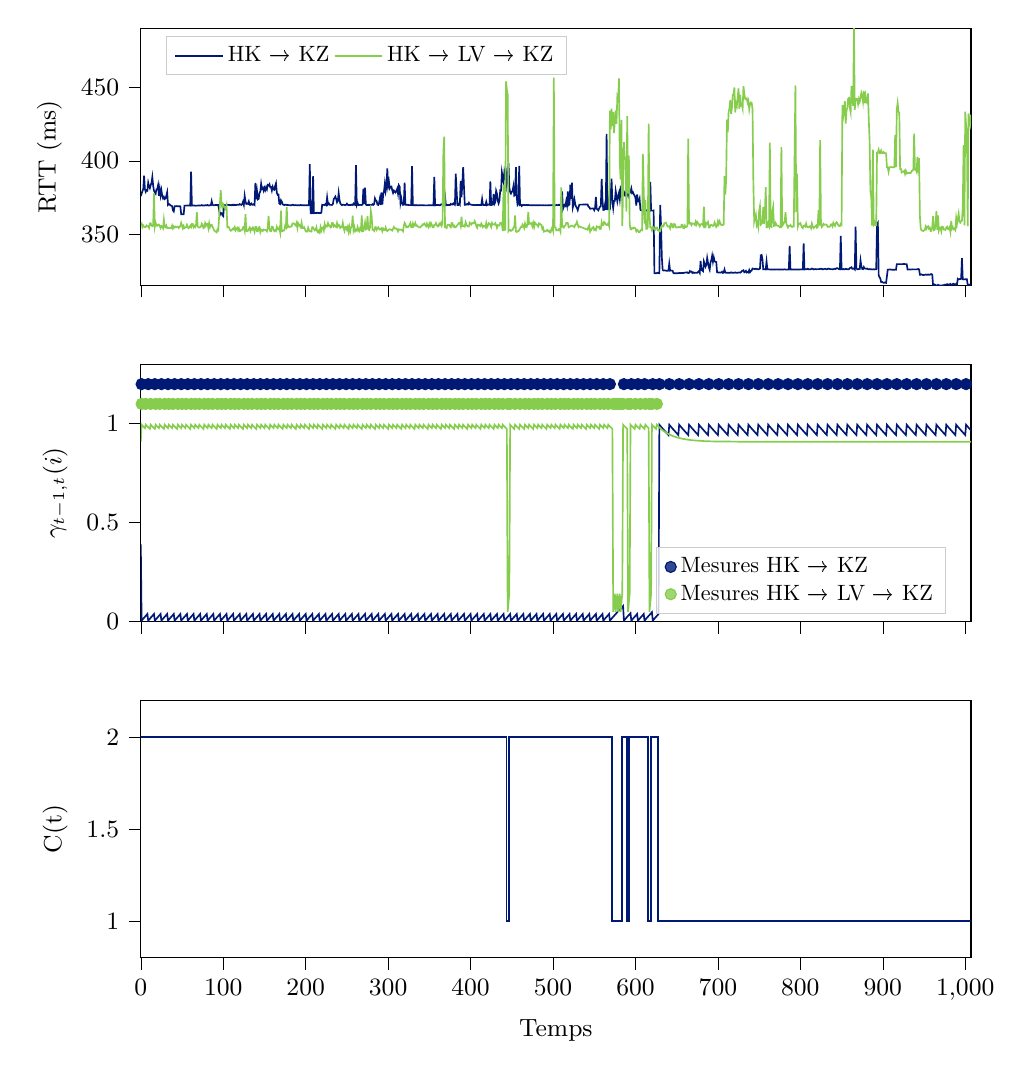 % This file was created by tikzplotlib v0.9.1.
\begin{tikzpicture}

\definecolor{color0}{rgb}{0,0.098,0.459}
\definecolor{color1}{rgb}{0.525,0.8,0.302}

\begin{groupplot}[group style={group size=1 by 3}]
\nextgroupplot[
height=0.4\linewidth,
label style={font=\small},
legend cell align={left},
legend columns=2,
legend style={fill opacity=0.8, draw opacity=1, text opacity=1, at={(0.03,0.97)}, anchor=north west, draw=white!80!black},
legend style={nodes={scale=0.8}},
scaled x ticks=manual:{}{\pgfmathparse{#1}},
tick align=outside,
tick label style={font=\small},
tick pos=left,
width=\linewidth,
x grid style={white!69.02!black},
xmin=0, xmax=1007,
xtick style={color=black},
xticklabels={},
y grid style={white!69.02!black},
ylabel={RTT (ms)},
ymin=315.063, ymax=490.463,
ytick style={color=black}
]
\addplot [semithick, color0]
table {%
0 376.056
1 377.742
2 379.502
3 380.759
4 390.018
5 380.886
6 378.94
7 380.07
8 379.734
9 385.193
10 382.718
11 381.465
12 383.541
13 385.043
14 389.059
15 383.188
16 379.701
17 378.575
18 377.713
19 380.665
20 380.891
21 383.47
22 376.277
23 380.909
24 376.514
25 380.017
26 376.315
27 374.556
28 375.508
29 374.04
30 374.519
31 376.351
32 378.704
33 370.093
34 370.732
35 370.343
36 369.722
37 369.553
38 369.146
39 366.334
40 365.59
41 369.119
42 369.166
43 369.257
44 369.121
46 369.094
47 369.184
48 369.071
49 363.723
50 363.706
51 363.756
52 363.713
53 369.57
54 369.538
55 369.601
56 369.577
57 369.66
59 369.664
60 369.556
61 392.741
62 369.55
63 369.55
64 369.676
67 369.516
70 369.637
72 369.634
73 369.681
74 369.928
75 369.595
76 369.693
77 369.629
78 369.815
79 369.802
80 369.697
81 369.98
82 369.69
83 369.677
84 369.882
85 369.836
86 372.649
87 370.076
88 369.88
89 369.826
91 370.066
92 369.933
93 370.077
94 369.983
nan nan
96 363.288
97 364.588
98 364.419
99 363.063
100 362.441
101 369.978
102 369.768
103 369.862
104 370.117
105 370.077
106 370.077
107 369.962
108 369.969
109 369.932
110 369.844
111 370.173
112 369.863
113 370.217
114 369.888
117 370.115
118 370.128
119 370.067
120 370.586
122 370.06
123 370.665
124 372.174
125 370.088
126 376.215
127 372.381
128 370.676
129 370.964
130 370.741
131 372.391
132 370.167
133 370.063
134 371.006
135 370.304
136 370.082
137 370.562
138 370.092
139 385.066
140 373.94
141 379.157
142 373.815
143 374.193
144 378.241
145 379.35
146 384.45
147 381.055
148 381.669
149 379.672
150 381.689
151 380.147
152 382.143
153 380.719
154 383.669
155 383.379
156 384.199
157 382.105
158 382.174
159 379.814
160 382.349
161 380.632
162 380.35
163 383.06
164 384.807
165 378.324
166 376.897
167 377.067
168 371.0
169 370.592
170 373.221
171 372.315
172 370.413
173 370.293
174 369.916
175 370.182
176 370.209
177 369.975
178 370.024
179 369.927
181 369.878
182 369.789
183 369.812
184 370.187
186 369.84
187 369.861
188 369.939
189 369.825
193 369.873
194 370.0
195 369.801
197 369.842
198 369.749
199 369.81
200 369.751
201 369.772
202 369.906
203 369.737
204 369.932
205 397.751
206 364.476
207 364.406
208 364.424
209 389.682
210 364.417
211 364.467
212 364.599
213 364.422
214 364.756
215 364.565
216 364.502
217 364.476
219 364.667
220 370.098
221 370.03
222 370.115
223 369.877
224 370.603
225 369.98
226 375.107
227 370.431
228 371.163
229 370.17
230 370.063
232 370.037
233 370.654
234 373.947
235 374.786
236 375.743
237 374.052
238 371.795
239 372.879
240 378.187
241 373.433
242 371.107
243 370.291
244 369.883
245 370.21
247 370.033
248 369.979
249 370.072
250 370.906
251 370.104
252 369.912
253 370.002
254 369.918
255 370.022
256 370.26
257 369.989
258 370.913
259 370.15
260 370.048
261 397.119
262 369.973
263 371.342
264 369.963
265 369.993
266 370.098
267 370.006
268 370.05
269 370.271
270 381.15
271 370.659
272 381.791
273 370.298
274 369.918
275 369.969
276 370.117
277 369.906
278 370.123
279 370.055
280 370.085
281 370.483
282 370.03
283 370.584
284 374.495
285 373.11
286 372.793
287 370.285
288 370.042
289 371.372
290 374.349
291 369.985
292 378.59
293 370.33
294 376.905
295 379.332
296 384.49
297 379.335
298 382.318
299 394.941
300 383.041
301 385.881
302 381.399
303 382.343
304 382.541
305 380.051
306 378.209
307 379.828
308 379.211
309 378.526
310 379.633
311 381.063
312 377.647
313 383.423
314 382.447
315 371.471
316 374.402
317 371.008
318 370.09
319 370.398
320 385.237
321 370.191
322 370.189
323 370.001
324 370.196
325 369.901
327 369.876
328 369.934
329 396.475
330 369.892
331 369.83
332 369.928
333 369.725
334 369.95
335 369.821
336 369.729
337 369.795
339 369.784
340 369.894
345 369.742
347 369.765
348 369.732
349 369.85
350 369.887
351 369.751
352 369.789
353 369.864
354 369.755
355 369.803
356 389.172
357 369.73
358 369.853
359 370.064
360 369.94
361 370.045
362 369.857
363 369.76
364 370.439
365 370.437
366 370.157
367 374.494
368 374.596
369 376.284
370 369.846
371 369.823
372 370.077
373 370.001
374 370.047
375 369.928
376 370.746
377 370.362
378 370.357
379 371.124
380 370.415
381 370.051
382 391.318
383 380.402
384 369.921
385 369.902
386 370.82
387 370.148
388 386.451
389 375.265
390 384.144
391 395.839
392 382.333
393 370.095
394 370.154
395 370.271
396 370.755
397 370.345
398 371.502
399 370.555
400 370.249
401 370.2
403 369.987
404 370.079
405 369.897
406 369.936
407 370.087
408 369.928
409 369.992
410 369.947
411 369.979
412 369.936
413 369.966
414 374.03
415 370.122
416 369.969
417 370.087
418 369.938
419 372.178
420 369.905
421 370.233
423 370.187
424 386.06
425 369.995
426 370.073
427 370.533
428 377.442
429 370.873
430 372.016
431 379.648
432 377.753
433 372.83
434 371.037
435 372.923
436 380.016
437 379.87
438 392.143
439 388.685
440 385.696
441 392.513
442 389.478
443 391.877
444 383.948
445 388.008
446 398.605
447 381.893
448 378.709
449 377.756
450 378.97
451 379.806
452 382.846
453 376.378
454 376.875
455 395.801
456 375.341
457 370.021
458 370.791
459 396.64
460 369.956
461 370.194
462 369.308
463 369.938
464 369.893
465 370.046
466 369.912
467 369.931
468 370.062
469 369.852
470 369.991
471 369.882
474 369.806
476 369.826
477 369.78
478 369.912
479 369.784
481 369.856
482 369.844
483 369.739
484 369.913
485 369.889
486 369.753
487 369.748
488 369.905
489 369.761
490 369.751
491 369.819
492 369.74
493 369.728
494 369.866
496 369.775
497 369.776
499 369.963
500 369.799
501 369.817
502 369.79
503 369.806
504 369.945
505 369.956
506 369.842
507 370.108
508 369.967
509 369.888
510 373.052
511 379.231
512 367.204
513 368.666
514 369.975
515 369.41
516 372.616
517 369.883
518 379.177
519 369.941
520 370.415
521 383.88
522 374.254
523 385.192
524 368.249
525 370.5
526 373.737
527 370.374
528 368.764
529 367.955
530 366.451
531 368.527
532 370.229
nan nan
542 370.348
543 368.773
544 368.576
545 367.428
nan nan
549 367.671
550 366.457
551 368.005
552 375.53
553 367.384
554 366.935
555 366.367
556 367.72
557 368.796
558 369.209
559 387.823
560 373.083
561 366.632
562 366.687
563 370.164
564 366.659
565 418.532
566 366.481
567 372.384
568 367.313
569 367.08
570 376.492
571 387.955
572 372.14
573 367.836
574 372.728
575 372.785
576 379.642
578 372.486
579 376.023
580 378.289
581 374.046
582 381.121
583 379.639
584 380.473
585 380.109
586 379.119
587 376.448
588 376.347
589 380.242
590 378.317
591 376.476
592 379.366
593 379.677
594 378.921
595 381.266
596 378.082
597 378.648
598 377.218
599 376.468
600 374.841
601 369.547
602 377.21
603 372.565
604 372.284
605 374.25
606 366.658
607 366.283
608 366.408
609 366.193
610 366.96
611 366.545
612 366.592
613 366.284
614 366.202
615 366.667
616 366.325
617 366.101
618 385.698
619 366.161
620 366.127
621 366.131
622 366.289
623 323.542
624 323.424
625 323.474
626 323.599
627 323.835
628 323.543
629 323.462
630 370.021
631 356.306
632 334.091
633 325.736
634 325.297
635 325.467
636 325.372
637 325.239
638 325.165
639 325.182
640 325.241
641 330.005
642 325.196
643 325.339
644 325.266
645 325.245
646 323.672
647 323.472
nan nan
649 323.437
650 323.483
651 323.454
652 323.505
653 323.695
654 323.538
655 323.645
658 323.676
659 323.77
nan nan
661 323.999
662 323.882
663 324.06
664 323.583
665 323.758
666 324.95
667 324.53
668 324.681
669 323.697
670 324.109
671 323.647
672 323.847
673 323.891
675 323.768
nan nan
677 324.89
678 323.711
679 331.841
680 325.79
nan nan
682 324.891
683 331.518
nan nan
685 327.899
686 329.094
687 333.918
688 330.651
689 327.551
690 325.858
691 330.773
692 332.434
693 335.36
694 331.304
695 334.282
696 331.64
697 331.251
698 331.132
699 324.124
700 323.951
701 323.938
702 324.005
703 323.885
704 323.997
705 324.55
706 323.696
707 323.939
708 326.001
709 323.883
711 323.836
712 323.782
713 323.836
714 323.691
715 323.819
716 324.084
717 323.858
718 323.791
719 323.796
720 323.846
721 324.055
722 323.765
723 323.749
726 324.031
727 323.889
728 324.211
729 324.967
731 325.495
732 324.092
733 324.435
734 325.082
735 323.981
736 324.313
737 323.982
738 325.701
739 324.244
740 325.089
741 325.373
742 326.715
743 326.569
nan nan
745 326.275
746 326.573
748 326.257
749 326.155
750 326.293
751 326.699
752 335.717
753 335.99
754 333.046
755 326.162
756 326.207
757 326.101
758 326.08
759 331.532
760 326.151
761 326.211
762 326.057
763 326.132
764 326.021
765 325.982
766 326.064
767 326.042
768 325.956
771 326.13
772 326.005
774 325.998
778 325.983
780 326.094
781 326.145
782 325.988
783 325.946
785 326.005
786 326.016
787 342.04
788 326.094
789 325.97
790 326.002
792 325.983
nan nan
794 326.036
795 325.994
796 326.073
797 326.065
nan nan
799 326.01
801 326.156
802 326.062
803 326.151
804 343.829
805 326.07
806 326.12
807 326.262
808 326.253
809 326.571
810 326.206
811 326.114
812 326.179
813 326.297
814 326.689
815 326.503
816 326.078
818 326.344
819 326.206
820 326.226
821 326.308
823 326.27
824 326.576
825 326.357
826 326.567
827 326.202
828 326.156
829 326.412
830 326.499
831 326.309
832 326.202
833 326.399
834 326.657
835 326.521
836 326.264
837 326.32
838 326.302
839 326.184
840 326.212
841 326.395
842 326.531
843 326.378
844 326.95
845 326.933
846 326.65
847 326.249
848 326.118
849 349.018
850 326.256
851 326.209
852 326.351
853 326.11
854 326.278
855 326.399
856 326.346
857 326.114
nan nan
859 326.279
860 327.022
861 327.188
862 327.546
863 326.468
864 326.558
865 326.724
866 326.118
867 355.228
868 326.882
869 326.171
870 326.192
871 326.46
872 326.412
873 332.21
874 328.104
875 326.412
876 326.29
877 327.709
878 326.738
nan nan
880 326.49
881 326.708
882 326.291
883 326.117
884 326.311
885 326.198
886 326.18
887 326.052
889 326.257
890 326.05
892 326.223
893 356.865
894 357.84
895 322.138
896 320.785
897 319.885
898 317.542
899 317.624
900 317.24
901 316.956
902 317.174
903 316.948
904 316.897
906 325.903
907 325.942
909 326.076
910 325.924
911 325.913
912 325.856
913 325.904
914 325.835
915 325.956
916 325.883
917 329.697
919 329.679
920 329.707
922 329.698
924 329.697
925 329.782
926 329.785
927 329.682
928 329.711
929 329.689
930 326.075
931 326.073
932 326.119
933 326.036
934 326.056
935 326.128
936 326.153
937 326.087
941 326.107
943 326.348
944 326.117
945 322.482
946 322.508
947 322.706
948 322.362
949 322.311
951 322.35
952 322.645
953 322.464
954 322.386
955 322.638
956 322.395
957 322.424
958 322.847
959 322.915
960 322.46
961 315.267
962 315.303
963 315.837
964 315.357
965 315.174
966 315.071
967 315.622
968 315.231
970 315.083
971 315.063
nan nan
973 315.312
974 315.387
975 315.69
976 315.608
977 315.751
978 316.074
979 315.779
980 315.827
981 315.626
982 316.192
983 315.587
984 315.667
985 316.27
986 316.313
nan nan
988 315.647
989 316.207
990 315.742
991 319.696
992 319.3
993 319.512
994 319.509
995 319.779
996 333.686
997 319.333
998 319.267
1000 319.374
1001 319.363
1002 319.436
1003 315.538
1004 315.669
1005 315.565
1006 315.819
1007 315.639
};
\addlegendentry{HK → KZ}
\addplot [semithick, color1]
table {%
0 356.759
1 357.431
2 354.952
3 356.055
4 355.191
5 354.866
6 354.968
7 356.003
8 355.534
9 355.609
10 354.392
11 357.509
12 357.574
13 356.052
14 355.57
15 355.892
16 377.881
17 355.135
18 357.836
19 355.916
20 355.792
21 356.619
22 356.681
23 355.594
24 354.338
25 355.749
26 355.387
27 354.201
28 359.929
29 355.079
30 354.821
31 355.977
32 354.354
34 354.307
35 354.15
36 354.298
37 354.302
38 355.95
39 354.065
40 355.406
41 354.662
42 355.195
43 354.778
44 354.964
45 355.301
46 354.3
47 354.888
48 355.604
49 357.818
50 356.049
51 354.068
52 355.642
53 354.235
54 354.709
55 354.734
56 356.468
57 354.912
58 354.168
59 354.778
60 355.809
61 354.884
62 357.147
63 357.131
64 354.8
65 355.739
66 354.945
67 356.409
68 365.083
69 355.503
70 354.707
71 354.595
72 354.821
73 355.446
74 357.29
75 356.418
76 354.211
77 354.692
78 357.564
79 355.914
80 357.293
81 357.234
82 354.149
83 357.687
84 355.013
85 356.622
86 356.607
87 355.058
88 353.958
89 352.772
90 352.098
91 351.771
92 351.344
93 353.381
94 352.837
nan nan
97 380.148
98 370.554
99 367.771
100 370.334
101 369.072
nan nan
103 367.135
104 369.562
105 354.78
106 355.072
107 354.821
108 353.206
109 352.443
110 352.539
111 353.491
112 354.051
113 353.413
114 354.889
115 352.809
116 353.945
117 354.485
118 352.751
119 354.107
120 352.217
121 352.353
122 353.046
123 353.024
124 354.814
125 355.138
126 352.598
127 363.731
128 352.322
129 352.243
130 352.448
131 353.616
132 354.554
133 352.278
134 353.892
135 353.219
136 354.645
137 353.643
138 351.739
139 354.998
140 354.97
141 352.019
142 352.047
143 354.714
144 354.982
145 351.456
146 353.245
147 352.932
148 352.298
149 353.262
150 353.126
151 352.953
152 352.713
153 352.067
154 354.793
155 362.608
156 353.85
157 352.264
158 352.141
159 355.236
160 355.186
161 352.939
162 352.17
163 352.859
164 352.308
165 355.082
166 353.525
167 353.229
168 354.561
169 351.526
170 366.085
171 352.043
172 352.258
173 352.625
174 352.574
175 355.754
176 354.849
177 368.725
178 355.051
179 355.693
180 354.858
181 354.983
182 355.454
183 355.476
184 357.425
185 357.272
186 357.396
187 356.619
188 356.046
189 357.774
190 354.295
191 357.544
192 356.58
193 355.559
194 354.767
195 357.9
196 354.333
197 354.261
198 355.001
199 353.815
200 351.985
202 351.939
203 354.468
204 352.735
205 352.107
206 352.058
207 351.869
208 354.891
209 354.802
210 353.642
211 352.683
212 353.13
213 354.859
214 351.952
215 351.302
216 352.464
217 351.301
218 354.828
219 352.588
220 354.446
221 354.773
222 352.727
223 357.058
224 354.83
225 355.844
226 355.509
227 357.611
228 355.925
229 356.057
230 354.696
231 354.714
232 357.763
233 357.645
234 355.497
235 356.201
236 355.358
237 354.939
238 357.661
239 355.403
240 356.508
241 356.022
242 354.348
243 354.978
244 354.868
245 357.857
246 354.464
247 352.441
248 354.954
249 355.012
250 353.352
251 355.132
252 351.974
253 355.095
254 351.996
255 354.841
256 355.208
257 362.656
258 352.937
259 355.062
260 352.185
261 353.082
262 352.49
263 354.943
264 352.818
265 352.136
266 354.14
267 353.11
268 362.839
269 352.155
270 352.192
271 355.004
272 358.0
273 353.444
274 353.947
275 362.536
276 353.408
277 352.974
278 354.647
279 365.908
280 362.644
281 353.169
282 353.22
283 352.456
284 354.668
285 354.938
286 353.01
287 353.855
288 354.772
289 353.848
290 353.255
291 353.893
292 354.23
293 352.104
294 353.803
295 352.932
296 352.97
297 354.714
298 352.847
299 352.187
300 352.807
302 353.51
303 353.368
304 352.8
305 352.521
307 355.033
308 353.995
309 353.844
310 354.005
311 353.385
312 352.037
313 353.388
314 353.175
315 353.253
316 352.992
317 353.131
318 352.157
319 355.63
320 357.785
321 356.831
322 354.827
323 355.245
324 354.806
325 355.569
326 356.471
327 357.658
328 354.794
329 354.884
330 357.384
331 355.56
332 356.452
333 357.781
334 355.744
335 356.077
337 354.848
338 354.835
339 354.679
340 355.456
341 355.874
342 356.837
343 356.576
344 357.301
345 356.387
346 355.533
347 357.309
348 355.846
349 354.79
350 357.275
351 355.873
352 357.708
353 356.475
354 354.767
355 354.786
356 356.393
357 356.414
358 357.72
359 356.542
360 355.303
361 355.29
362 357.309
363 356.596
364 357.648
365 355.884
366 357.608
367 405.906
368 416.561
369 354.829
370 354.686
371 354.294
372 356.483
373 356.572
374 356.496
375 355.513
376 354.812
377 357.705
378 357.632
379 355.318
380 355.919
381 354.714
382 354.833
nan nan
386 357.788
387 357.785
388 355.751
389 361.987
390 355.582
391 355.653
392 356.0
393 355.387
394 358.244
395 356.624
396 355.617
397 355.303
398 355.45
399 357.918
400 357.429
401 356.739
402 357.721
403 357.478
404 357.458
405 358.995
406 357.734
407 355.425
408 354.483
409 356.642
410 356.629
411 356.012
412 355.524
413 357.378
414 356.246
415 354.935
416 355.759
417 355.602
418 354.91
419 357.725
420 354.877
421 356.004
422 357.652
423 357.448
424 356.511
425 354.997
426 357.75
427 356.632
428 356.723
429 356.603
430 357.585
431 356.355
432 354.469
433 356.23
434 356.046
435 356.01
436 357.785
437 357.992
438 356.711
439 352.236
440 383.871
441 352.974
442 353.183
443 454.272
444 448.517
445 445.474
446 352.185
447 353.029
448 352.949
449 352.354
450 352.848
451 352.994
452 354.562
453 355.109
454 362.868
455 352.001
456 351.536
457 352.13
458 352.063
459 352.871
460 353.986
461 354.987
462 354.874
463 356.638
464 355.606
465 354.284
466 357.315
467 355.084
468 354.863
469 357.242
470 365.237
471 357.158
472 357.653
473 357.172
474 357.554
475 355.491
476 357.732
477 354.966
478 357.946
480 356.548
481 356.593
482 355.483
483 357.522
484 357.279
485 356.447
486 356.378
487 353.723
488 354.567
489 351.797
490 352.11
491 352.018
492 352.58
493 352.968
494 352.175
495 352.513
496 351.309
497 351.188
498 353.657
499 354.709
500 352.663
501 456.799
502 354.77
503 354.752
504 352.683
505 352.861
506 352.636
507 353.586
508 353.653
509 351.881
510 382.009
511 355.22
512 355.447
513 354.687
514 355.81
515 355.988
516 357.71
517 357.735
518 357.653
519 354.826
521 355.405
522 355.945
523 355.948
524 355.643
526 354.843
527 356.763
528 356.716
529 358.479
531 354.932
532 355.386
nan nan
542 353.139
543 355.114
544 356.062
545 351.818
nan nan
548 354.646
549 354.979
550 352.992
551 353.589
552 352.878
553 355.281
554 354.765
555 354.677
556 355.163
557 353.617
558 353.73
559 358.246
560 356.136
561 356.267
562 358.461
563 357.877
564 356.781
565 356.355
566 356.4
567 357.533
568 355.736
569 434.279
570 421.493
571 435.644
572 423.76
573 433.32
574 418.931
575 427.428
576 434.352
577 425.237
578 443.692
579 441.808
580 456.213
581 398.312
582 387.297
583 428.036
584 355.791
585 381.512
586 412.836
587 402.688
588 401.194
589 365.477
590 430.487
591 377.841
592 403.633
593 357.162
594 353.507
595 353.356
596 354.248
597 354.011
598 354.476
599 354.596
600 353.843
601 352.024
602 353.047
603 352.598
604 351.579
605 351.465
606 352.366
607 353.1
608 352.829
609 404.864
611 357.256
612 373.281
613 353.759
614 353.786
615 354.891
616 425.389
617 362.598
618 354.899
619 354.54
620 352.744
621 355.067
622 354.632
623 353.245
624 353.167
625 354.752
626 354.754
627 352.923
628 353.184
629 351.92
630 351.998
631 354.854
632 355.9
633 355.234
634 355.306
635 357.612
636 357.671
637 357.967
638 356.536
639 355.226
640 355.235
641 355.465
642 354.069
643 357.292
644 357.253
645 354.728
646 354.778
647 357.099
648 356.718
649 354.712
650 354.668
651 354.679
652 354.991
653 355.018
654 354.702
655 354.744
656 356.567
657 356.534
658 354.24
659 354.171
660 356.0
661 354.96
662 355.119
663 355.627
664 415.3
665 357.4
666 357.259
667 357.746
668 356.303
669 357.411
670 357.475
671 357.268
672 356.459
673 358.513
674 356.742
675 358.357
nan nan
677 356.66
678 355.492
679 356.785
681 357.145
682 356.119
683 368.902
684 354.821
685 355.061
686 357.711
687 357.312
688 358.406
689 354.68
690 354.603
691 356.284
692 356.381
693 356.243
694 355.647
695 356.137
696 358.125
697 356.685
698 355.019
699 355.824
700 358.75
701 356.876
702 358.911
703 357.489
704 356.355
705 356.495
706 356.316
707 356.786
708 389.69
709 377.165
710 387.093
711 428.14
712 419.448
713 433.567
714 435.732
715 441.605
716 432.07
717 436.177
718 445.076
719 445.687
720 450.099
721 433.069
722 439.306
723 437.579
724 443.662
725 449.508
726 435.568
727 445.204
728 438.094
729 438.731
730 435.857
731 450.995
732 445.976
733 442.404
734 441.993
735 442.598
736 439.693
737 441.215
738 435.229
739 438.857
740 439.88
741 439.511
742 435.117
743 385.251
744 358.849
745 361.56
746 363.486
747 356.233
748 357.809
749 354.927
750 365.927
751 369.153
752 356.627
753 357.261
754 358.04
755 368.613
756 357.242
757 365.214
758 382.222
759 354.745
760 354.722
761 357.372
762 355.867
763 412.53
764 355.174
765 354.992
766 365.195
767 368.533
768 355.757
769 355.849
770 357.724
771 356.493
772 355.829
773 355.823
774 355.446
775 354.826
776 354.742
777 409.341
778 355.845
779 356.615
780 357.646
781 358.592
782 365.129
783 357.433
784 355.837
785 354.614
786 355.757
787 355.78
788 356.389
789 355.324
790 355.029
791 355.491
792 355.388
nan nan
794 451.493
795 365.197
796 391.33
797 355.45
798 357.357
799 357.154
800 357.66
801 356.065
802 354.82
803 354.211
804 355.721
805 356.031
806 355.362
807 357.376
808 355.111
809 354.913
810 354.811
811 355.468
812 355.469
813 354.186
814 357.346
815 355.449
816 354.274
817 354.993
818 355.296
819 355.974
820 354.458
821 354.757
822 366.493
823 355.89
824 414.156
825 356.97
826 354.965
827 355.7
828 357.147
829 356.531
831 356.684
832 356.457
833 355.076
834 355.183
835 355.112
836 355.498
837 356.7
838 356.845
839 355.463
840 357.855
841 356.766
842 355.763
843 357.525
844 358.2
845 357.62
846 356.141
847 355.669
848 355.701
849 357.166
850 356.543
851 438.257
852 430.089
853 433.772
854 440.772
855 425.403
856 434.522
857 436.199
858 442.539
859 442.933
860 436.189
861 433.16
862 451.069
863 442.154
864 437.585
865 490.463
866 434.784
867 442.374
868 442.41
869 442.137
870 438.818
871 442.242
872 440.382
873 443.022
874 446.496
875 444.737
876 440.543
877 447.699
878 439.297
879 444.221
880 440.257
881 439.54
882 446.095
883 428.079
884 413.818
885 379.096
886 375.346
887 355.967
888 407.72
889 356.847
890 358.027
891 356.095
892 356.108
893 405.652
894 405.678
895 407.716
896 405.279
897 405.403
898 407.115
899 405.551
900 405.275
901 406.063
902 405.367
903 405.325
904 405.231
905 395.748
906 395.679
907 392.611
908 395.636
909 395.845
910 395.73
911 395.859
912 395.661
913 395.755
914 395.74
915 417.767
916 395.855
917 435.402
918 439.567
919 433.863
920 432.646
921 394.527
922 394.505
923 392.202
924 392.658
925 392.71
926 393.295
927 391.084
928 393.274
929 391.504
930 391.887
931 391.71
932 391.898
933 391.798
934 391.87
935 393.255
936 393.327
937 394.099
938 418.665
939 394.153
940 394.107
941 392.742
942 402.82
943 392.107
944 401.99
945 362.401
946 353.947
947 352.744
948 352.542
949 352.199
950 352.72
951 352.912
952 355.278
953 353.933
954 355.177
955 355.56
956 353.854
957 354.471
958 352.268
959 352.393
960 355.254
961 362.357
962 352.843
963 353.163
964 356.52
965 365.783
966 353.141
967 362.887
968 352.737
969 354.623
970 354.663
971 352.059
972 355.252
973 355.031
974 353.285
975 353.366
976 353.026
977 354.635
978 355.188
979 353.703
980 353.417
981 354.747
982 351.735
983 359.101
984 353.896
985 354.753
986 353.491
987 353.994
988 352.97
989 361.064
990 357.178
991 360.83
992 364.088
993 358.599
994 357.954
995 358.992
996 359.32
997 368.439
998 410.75
999 356.098
1000 433.635
1001 424.238
1002 419.563
1003 355.544
1004 432.304
1005 427.901
1006 425.115
1007 431.502
};
\addlegendentry{HK → LV → KZ}

\nextgroupplot[
height=0.4\linewidth,
label style={font=\small},
legend cell align={left},
legend style={fill opacity=0.8, draw opacity=1, text opacity=1, at={(0.97,0.03)}, anchor=south east, draw=white!80!black},
legend style={nodes={scale=0.8}},
scaled x ticks=manual:{}{\pgfmathparse{#1}},
tick align=outside,
tick label style={font=\small},
tick pos=left,
width=\linewidth,
x grid style={white!69.02!black},
xmin=0, xmax=1007,
xtick style={color=black},
xticklabels={},
y grid style={white!69.02!black},
ylabel={\(\displaystyle \gamma_{t-1,t}(i)\)},
ymin=0, ymax=1.3,
ytick style={color=black}
]
\addplot [only marks, mark=*, draw=color0, fill=color0, colormap/viridis]
table{%
x                      y
1 1.2
9 1.2
17 1.2
25 1.2
33 1.2
41 1.2
49 1.2
57 1.2
65 1.2
73 1.2
81 1.2
89 1.2
97 1.2
105 1.2
113 1.2
121 1.2
129 1.2
137 1.2
145 1.2
153 1.2
161 1.2
169 1.2
177 1.2
185 1.2
193 1.2
201 1.2
209 1.2
217 1.2
225 1.2
233 1.2
241 1.2
249 1.2
257 1.2
265 1.2
273 1.2
281 1.2
289 1.2
297 1.2
305 1.2
313 1.2
321 1.2
329 1.2
337 1.2
345 1.2
353 1.2
361 1.2
369 1.2
377 1.2
385 1.2
393 1.2
401 1.2
409 1.2
417 1.2
425 1.2
433 1.2
441 1.2
449 1.2
457 1.2
465 1.2
473 1.2
481 1.2
489 1.2
497 1.2
505 1.2
513 1.2
521 1.2
529 1.2
537 1.2
545 1.2
553 1.2
561 1.2
569 1.2
586 1.2
595 1.2
603 1.2
611 1.2
621 1.2
629 1.2
641 1.2
653 1.2
665 1.2
677 1.2
689 1.2
701 1.2
713 1.2
725 1.2
737 1.2
749 1.2
761 1.2
773 1.2
785 1.2
797 1.2
809 1.2
821 1.2
833 1.2
845 1.2
857 1.2
869 1.2
881 1.2
893 1.2
905 1.2
917 1.2
929 1.2
941 1.2
953 1.2
965 1.2
977 1.2
989 1.2
1001 1.2
};
\addlegendentry{Mesures HK → KZ}
\addplot [only marks, mark=*, draw=color1, fill=color1, colormap/viridis]
table{%
x                      y
1 1.1
6 1.1
12 1.1
18 1.1
23 1.1
29 1.1
34 1.1
39 1.1
45 1.1
50 1.1
55 1.1
61 1.1
66 1.1
71 1.1
77 1.1
82 1.1
87 1.1
93 1.1
98 1.1
103 1.1
109 1.1
114 1.1
119 1.1
125 1.1
130 1.1
135 1.1
141 1.1
146 1.1
151 1.1
157 1.1
162 1.1
167 1.1
173 1.1
178 1.1
183 1.1
189 1.1
194 1.1
199 1.1
205 1.1
210 1.1
215 1.1
221 1.1
226 1.1
231 1.1
237 1.1
242 1.1
247 1.1
253 1.1
258 1.1
263 1.1
269 1.1
274 1.1
279 1.1
285 1.1
290 1.1
295 1.1
301 1.1
306 1.1
311 1.1
317 1.1
322 1.1
327 1.1
333 1.1
338 1.1
343 1.1
349 1.1
354 1.1
359 1.1
365 1.1
370 1.1
375 1.1
381 1.1
386 1.1
391 1.1
397 1.1
402 1.1
407 1.1
413 1.1
418 1.1
423 1.1
429 1.1
434 1.1
439 1.1
445 1.1
448 1.1
454 1.1
460 1.1
466 1.1
471 1.1
477 1.1
482 1.1
487 1.1
493 1.1
498 1.1
503 1.1
509 1.1
514 1.1
519 1.1
525 1.1
530 1.1
535 1.1
541 1.1
546 1.1
551 1.1
557 1.1
562 1.1
567 1.1
573 1.1
576 1.1
579 1.1
582 1.1
585 1.1
591 1.1
594 1.1
600 1.1
606 1.1
612 1.1
617 1.1
620 1.1
626 1.1
};
\addlegendentry{Mesures HK → LV → KZ}
\addplot [semithick, color0, forget plot]
table {%
0 0.39
1 0.005
4 0.02
7 0.034
8 0.039
9 0.005
12 0.02
15 0.034
16 0.039
17 0.005
20 0.02
23 0.034
24 0.039
25 0.005
28 0.02
31 0.034
32 0.039
33 0.005
36 0.02
39 0.034
40 0.039
41 0.005
44 0.02
47 0.034
48 0.039
49 0.005
52 0.02
55 0.034
56 0.039
57 0.005
60 0.02
63 0.034
64 0.039
65 0.005
68 0.02
71 0.034
72 0.039
73 0.005
76 0.02
79 0.034
80 0.039
81 0.005
84 0.02
87 0.034
88 0.039
89 0.005
92 0.02
95 0.034
96 0.039
97 0.005
100 0.02
103 0.034
104 0.039
105 0.005
108 0.02
111 0.034
112 0.039
113 0.005
116 0.02
119 0.034
120 0.039
121 0.005
124 0.02
127 0.034
128 0.039
129 0.005
132 0.02
135 0.034
136 0.039
137 0.005
140 0.02
143 0.034
144 0.039
145 0.005
148 0.02
151 0.034
152 0.039
153 0.005
156 0.02
159 0.034
160 0.039
161 0.005
164 0.02
167 0.034
168 0.039
169 0.005
172 0.02
175 0.034
176 0.039
177 0.005
180 0.02
183 0.034
184 0.039
185 0.005
188 0.02
191 0.034
192 0.039
193 0.005
196 0.02
199 0.034
200 0.039
201 0.005
204 0.02
207 0.034
208 0.039
209 0.005
212 0.02
215 0.034
216 0.039
217 0.005
220 0.02
223 0.034
224 0.039
225 0.005
228 0.02
231 0.034
232 0.039
233 0.005
236 0.02
239 0.034
240 0.039
241 0.005
244 0.02
247 0.034
248 0.039
249 0.005
252 0.02
255 0.034
256 0.039
257 0.005
260 0.02
263 0.034
264 0.039
265 0.005
268 0.02
271 0.034
272 0.039
273 0.005
276 0.02
279 0.034
280 0.039
281 0.005
284 0.02
287 0.034
288 0.039
289 0.005
292 0.02
295 0.034
296 0.039
297 0.005
300 0.02
303 0.034
304 0.039
305 0.005
308 0.02
311 0.034
312 0.039
313 0.005
316 0.02
319 0.034
320 0.039
321 0.005
324 0.02
327 0.034
328 0.039
329 0.005
332 0.02
335 0.034
336 0.039
337 0.005
340 0.02
343 0.034
344 0.039
345 0.005
348 0.02
351 0.034
352 0.039
353 0.005
356 0.02
359 0.034
360 0.039
361 0.005
364 0.02
367 0.034
368 0.039
369 0.005
372 0.02
375 0.034
376 0.039
377 0.005
380 0.02
383 0.034
384 0.039
385 0.005
388 0.02
391 0.034
392 0.039
393 0.005
396 0.02
399 0.034
400 0.039
401 0.005
404 0.02
407 0.034
408 0.039
409 0.005
412 0.02
415 0.034
416 0.039
417 0.005
420 0.02
423 0.034
424 0.039
425 0.005
428 0.02
431 0.034
432 0.039
433 0.005
436 0.02
439 0.034
440 0.039
441 0.005
444 0.02
447 0.034
448 0.039
449 0.005
452 0.02
455 0.034
456 0.039
457 0.005
460 0.02
463 0.034
464 0.039
465 0.005
468 0.02
471 0.034
472 0.039
473 0.005
476 0.02
479 0.034
480 0.039
481 0.005
484 0.02
487 0.034
488 0.039
489 0.005
492 0.02
495 0.034
496 0.039
497 0.005
500 0.02
503 0.034
504 0.039
505 0.005
508 0.02
511 0.034
512 0.039
513 0.005
516 0.02
519 0.034
520 0.039
521 0.005
524 0.02
527 0.034
528 0.039
529 0.005
532 0.02
535 0.034
536 0.039
537 0.005
540 0.02
543 0.034
544 0.039
545 0.005
548 0.02
551 0.034
552 0.039
553 0.005
556 0.02
559 0.034
560 0.039
561 0.005
564 0.02
567 0.034
568 0.039
569 0.005
572 0.02
575 0.034
578 0.048
581 0.061
584 0.074
585 0.079
586 0.005
589 0.02
592 0.034
594 0.043
595 0.005
598 0.02
601 0.034
602 0.039
603 0.005
606 0.02
609 0.034
610 0.039
611 0.005
614 0.02
617 0.034
620 0.048
621 0.005
624 0.02
627 0.034
628 0.039
629 0.995
632 0.98
635 0.966
638 0.952
640 0.943
641 0.995
644 0.98
647 0.966
650 0.952
652 0.943
653 0.995
656 0.98
659 0.966
662 0.952
664 0.943
665 0.995
668 0.98
671 0.966
674 0.952
676 0.943
677 0.995
680 0.98
683 0.966
686 0.952
688 0.943
689 0.995
692 0.98
695 0.966
698 0.952
700 0.943
701 0.995
704 0.98
707 0.966
710 0.952
712 0.943
713 0.995
716 0.98
719 0.966
722 0.952
724 0.943
725 0.995
728 0.98
731 0.966
734 0.952
736 0.943
737 0.995
740 0.98
743 0.966
746 0.952
748 0.943
749 0.995
752 0.98
755 0.966
758 0.952
760 0.943
761 0.995
764 0.98
767 0.966
770 0.952
772 0.943
773 0.995
776 0.98
779 0.966
782 0.952
784 0.943
785 0.995
788 0.98
791 0.966
794 0.952
796 0.943
797 0.995
800 0.98
803 0.966
806 0.952
808 0.943
809 0.995
812 0.98
815 0.966
818 0.952
820 0.943
821 0.995
824 0.98
827 0.966
830 0.952
832 0.943
833 0.995
836 0.98
839 0.966
842 0.952
844 0.943
845 0.995
848 0.98
851 0.966
854 0.952
856 0.943
857 0.995
860 0.98
863 0.966
866 0.952
868 0.943
869 0.995
872 0.98
875 0.966
878 0.952
880 0.943
881 0.995
884 0.98
887 0.966
890 0.952
892 0.943
893 0.995
896 0.98
899 0.966
902 0.952
904 0.943
905 0.995
908 0.98
911 0.966
914 0.952
916 0.943
917 0.995
920 0.98
923 0.966
926 0.952
928 0.943
929 0.995
932 0.98
935 0.966
938 0.952
940 0.943
941 0.995
944 0.98
947 0.966
950 0.952
952 0.943
953 0.995
956 0.98
959 0.966
962 0.952
964 0.943
965 0.995
968 0.98
971 0.966
974 0.952
976 0.943
977 0.995
980 0.98
983 0.966
986 0.952
988 0.943
989 0.995
992 0.98
995 0.966
998 0.952
1000 0.943
1001 0.995
1004 0.98
1007 0.966
};
\addplot [semithick, color1, forget plot]
table {%
0 0.909
1 0.995
2 0.99
3 0.986
5 0.978
6 0.995
7 0.99
8 0.986
10 0.978
11 0.974
12 0.995
13 0.99
14 0.986
16 0.978
17 0.974
18 0.995
19 0.99
20 0.986
22 0.978
23 0.995
24 0.99
25 0.986
27 0.978
28 0.974
29 0.995
30 0.99
31 0.986
33 0.978
34 0.995
35 0.99
36 0.986
38 0.978
39 0.995
40 0.99
41 0.986
43 0.978
44 0.974
45 0.995
46 0.99
47 0.986
49 0.978
50 0.995
51 0.99
52 0.986
54 0.978
55 0.995
56 0.99
57 0.986
59 0.978
60 0.974
61 0.995
62 0.99
63 0.986
65 0.978
66 0.995
67 0.99
68 0.986
70 0.978
71 0.995
72 0.99
73 0.986
75 0.978
76 0.974
77 0.995
78 0.99
79 0.986
81 0.978
82 0.995
83 0.99
84 0.986
86 0.978
87 0.995
88 0.99
89 0.986
91 0.978
92 0.974
93 0.995
94 0.99
95 0.986
97 0.978
98 0.995
99 0.99
100 0.986
102 0.978
103 0.995
104 0.99
105 0.986
107 0.978
108 0.974
109 0.995
110 0.99
111 0.986
113 0.978
114 0.995
115 0.99
116 0.986
118 0.978
119 0.995
120 0.99
121 0.986
123 0.978
124 0.974
125 0.995
126 0.99
127 0.986
129 0.978
130 0.995
131 0.99
132 0.986
134 0.978
135 0.995
136 0.99
137 0.986
139 0.978
140 0.974
141 0.995
142 0.99
143 0.986
145 0.978
146 0.995
147 0.99
148 0.986
150 0.978
151 0.995
152 0.99
153 0.986
155 0.978
156 0.974
157 0.995
158 0.99
159 0.986
161 0.978
162 0.995
163 0.99
164 0.986
166 0.978
167 0.995
168 0.99
169 0.986
171 0.978
172 0.974
173 0.995
174 0.99
175 0.986
177 0.978
178 0.995
179 0.99
180 0.986
182 0.978
183 0.995
184 0.99
185 0.986
187 0.978
188 0.974
189 0.995
190 0.99
191 0.986
193 0.978
194 0.995
195 0.99
196 0.986
198 0.978
199 0.995
200 0.99
201 0.986
203 0.978
204 0.974
205 0.995
206 0.99
207 0.986
209 0.978
210 0.995
211 0.99
212 0.986
214 0.978
215 0.995
216 0.99
217 0.986
219 0.978
220 0.974
221 0.995
222 0.99
223 0.986
225 0.978
226 0.995
227 0.99
228 0.986
230 0.978
231 0.995
232 0.99
233 0.986
235 0.978
236 0.974
237 0.995
238 0.99
239 0.986
241 0.978
242 0.995
243 0.99
244 0.986
246 0.978
247 0.995
248 0.99
249 0.986
251 0.978
252 0.974
253 0.995
254 0.99
255 0.986
257 0.978
258 0.995
259 0.99
260 0.986
262 0.978
263 0.995
264 0.99
265 0.986
267 0.978
268 0.974
269 0.995
270 0.99
271 0.986
273 0.978
274 0.995
275 0.99
276 0.986
278 0.978
279 0.995
280 0.99
281 0.986
283 0.978
284 0.974
285 0.995
286 0.99
287 0.986
289 0.978
290 0.995
291 0.99
292 0.986
294 0.978
295 0.995
296 0.99
297 0.986
299 0.978
300 0.974
301 0.995
302 0.99
303 0.986
305 0.978
306 0.995
307 0.99
308 0.986
310 0.978
311 0.995
312 0.99
313 0.986
315 0.978
316 0.974
317 0.995
318 0.99
319 0.986
321 0.978
322 0.995
323 0.99
324 0.986
326 0.978
327 0.995
328 0.99
329 0.986
331 0.978
332 0.974
333 0.995
334 0.99
335 0.986
337 0.978
338 0.995
339 0.99
340 0.986
342 0.978
343 0.995
344 0.99
345 0.986
347 0.978
348 0.974
349 0.995
350 0.99
351 0.986
353 0.978
354 0.995
355 0.99
356 0.986
358 0.978
359 0.995
360 0.99
361 0.986
363 0.978
364 0.974
365 0.995
366 0.99
367 0.986
369 0.978
370 0.995
371 0.99
372 0.986
374 0.978
375 0.995
376 0.99
377 0.986
379 0.978
380 0.974
381 0.995
382 0.99
383 0.986
385 0.978
386 0.995
387 0.99
388 0.986
390 0.978
391 0.995
392 0.99
393 0.986
395 0.978
396 0.974
397 0.995
398 0.99
399 0.986
401 0.978
402 0.995
403 0.99
404 0.986
406 0.978
407 0.995
408 0.99
409 0.986
411 0.978
412 0.974
413 0.995
414 0.99
415 0.986
417 0.978
418 0.995
419 0.99
420 0.986
422 0.978
423 0.995
424 0.99
425 0.986
427 0.978
428 0.974
429 0.995
430 0.99
431 0.986
433 0.978
434 0.995
435 0.99
436 0.986
438 0.978
439 0.995
440 0.99
441 0.986
443 0.978
444 0.974
445 0.05
446 0.097
447 0.142
448 0.995
449 0.99
450 0.986
452 0.978
453 0.974
454 0.995
455 0.99
456 0.986
458 0.978
459 0.974
460 0.995
461 0.99
462 0.986
464 0.978
465 0.974
466 0.995
467 0.99
468 0.986
470 0.978
471 0.995
472 0.99
473 0.986
475 0.978
476 0.974
477 0.995
478 0.99
479 0.986
481 0.978
482 0.995
483 0.99
484 0.986
486 0.978
487 0.995
488 0.99
489 0.986
491 0.978
492 0.974
493 0.995
494 0.99
495 0.986
497 0.978
498 0.995
499 0.99
500 0.986
502 0.978
503 0.995
504 0.99
505 0.986
507 0.978
508 0.974
509 0.995
510 0.99
511 0.986
513 0.978
514 0.995
515 0.99
516 0.986
518 0.978
519 0.995
520 0.99
521 0.986
523 0.978
524 0.974
525 0.995
526 0.99
527 0.986
529 0.978
530 0.995
531 0.99
532 0.986
534 0.978
535 0.995
536 0.99
537 0.986
539 0.978
540 0.974
541 0.995
542 0.99
543 0.986
545 0.978
546 0.995
547 0.99
548 0.986
550 0.978
551 0.995
552 0.99
553 0.986
555 0.978
556 0.974
557 0.995
558 0.99
559 0.986
561 0.978
562 0.995
563 0.99
564 0.986
566 0.978
567 0.995
568 0.99
569 0.986
571 0.978
572 0.974
573 0.05
574 0.097
575 0.142
576 0.05
577 0.097
578 0.142
579 0.05
580 0.097
581 0.142
582 0.05
583 0.097
584 0.142
585 0.995
586 0.99
587 0.986
589 0.978
590 0.974
591 0.05
592 0.097
593 0.142
594 0.995
595 0.99
596 0.986
598 0.978
599 0.974
600 0.995
601 0.99
602 0.986
604 0.978
605 0.974
606 0.995
607 0.99
608 0.986
610 0.978
611 0.974
612 0.995
613 0.99
614 0.986
616 0.978
617 0.05
618 0.097
619 0.142
620 0.995
621 0.99
622 0.986
624 0.978
625 0.974
626 0.995
627 0.99
628 0.986
630 0.978
632 0.97
634 0.964
636 0.958
638 0.953
640 0.948
642 0.944
644 0.94
646 0.937
648 0.934
651 0.93
654 0.927
657 0.924
660 0.922
664 0.919
668 0.917
673 0.915
678 0.914
684 0.912
691 0.911
700 0.91
712 0.91
730 0.909
763 0.909
891 0.909
1007 0.909
};

\nextgroupplot[
height=0.4\linewidth,
label style={font=\small},
legend style={nodes={scale=0.8}},
tick align=outside,
tick label style={font=\small},
tick pos=left,
width=\linewidth,
x grid style={white!69.02!black},
xlabel={Temps},
xmin=0, xmax=1007,
xtick style={color=black},
y grid style={white!69.02!black},
ylabel={C(t)},
ymin=0.8, ymax=2.2,
ytick style={color=black}
]
\addplot [semithick, color0, const plot mark mid]
table {%
0 2
1 2
2 2
3 2
4 2
5 2
6 2
7 2
8 2
9 2
10 2
11 2
12 2
13 2
14 2
15 2
16 2
17 2
18 2
19 2
20 2
21 2
22 2
23 2
24 2
25 2
26 2
27 2
28 2
29 2
30 2
31 2
32 2
33 2
34 2
35 2
36 2
37 2
38 2
39 2
40 2
41 2
42 2
43 2
44 2
45 2
46 2
47 2
48 2
49 2
50 2
51 2
52 2
53 2
54 2
55 2
56 2
57 2
58 2
59 2
60 2
61 2
62 2
63 2
64 2
65 2
66 2
67 2
68 2
69 2
70 2
71 2
72 2
73 2
74 2
75 2
76 2
77 2
78 2
79 2
80 2
81 2
82 2
83 2
84 2
85 2
86 2
87 2
88 2
89 2
90 2
91 2
92 2
93 2
94 2
95 2
96 2
97 2
98 2
99 2
100 2
101 2
102 2
103 2
104 2
105 2
106 2
107 2
108 2
109 2
110 2
111 2
112 2
113 2
114 2
115 2
116 2
117 2
118 2
119 2
120 2
121 2
122 2
123 2
124 2
125 2
126 2
127 2
128 2
129 2
130 2
131 2
132 2
133 2
134 2
135 2
136 2
137 2
138 2
139 2
140 2
141 2
142 2
143 2
144 2
145 2
146 2
147 2
148 2
149 2
150 2
151 2
152 2
153 2
154 2
155 2
156 2
157 2
158 2
159 2
160 2
161 2
162 2
163 2
164 2
165 2
166 2
167 2
168 2
169 2
170 2
171 2
172 2
173 2
174 2
175 2
176 2
177 2
178 2
179 2
180 2
181 2
182 2
183 2
184 2
185 2
186 2
187 2
188 2
189 2
190 2
191 2
192 2
193 2
194 2
195 2
196 2
197 2
198 2
199 2
200 2
201 2
202 2
203 2
204 2
205 2
206 2
207 2
208 2
209 2
210 2
211 2
212 2
213 2
214 2
215 2
216 2
217 2
218 2
219 2
220 2
221 2
222 2
223 2
224 2
225 2
226 2
227 2
228 2
229 2
230 2
231 2
232 2
233 2
234 2
235 2
236 2
237 2
238 2
239 2
240 2
241 2
242 2
243 2
244 2
245 2
246 2
247 2
248 2
249 2
250 2
251 2
252 2
253 2
254 2
255 2
256 2
257 2
258 2
259 2
260 2
261 2
262 2
263 2
264 2
265 2
266 2
267 2
268 2
269 2
270 2
271 2
272 2
273 2
274 2
275 2
276 2
277 2
278 2
279 2
280 2
281 2
282 2
283 2
284 2
285 2
286 2
287 2
288 2
289 2
290 2
291 2
292 2
293 2
294 2
295 2
296 2
297 2
298 2
299 2
300 2
301 2
302 2
303 2
304 2
305 2
306 2
307 2
308 2
309 2
310 2
311 2
312 2
313 2
314 2
315 2
316 2
317 2
318 2
319 2
320 2
321 2
322 2
323 2
324 2
325 2
326 2
327 2
328 2
329 2
330 2
331 2
332 2
333 2
334 2
335 2
336 2
337 2
338 2
339 2
340 2
341 2
342 2
343 2
344 2
345 2
346 2
347 2
348 2
349 2
350 2
351 2
352 2
353 2
354 2
355 2
356 2
357 2
358 2
359 2
360 2
361 2
362 2
363 2
364 2
365 2
366 2
367 2
368 2
369 2
370 2
371 2
372 2
373 2
374 2
375 2
376 2
377 2
378 2
379 2
380 2
381 2
382 2
383 2
384 2
385 2
386 2
387 2
388 2
389 2
390 2
391 2
392 2
393 2
394 2
395 2
396 2
397 2
398 2
399 2
400 2
401 2
402 2
403 2
404 2
405 2
406 2
407 2
408 2
409 2
410 2
411 2
412 2
413 2
414 2
415 2
416 2
417 2
418 2
419 2
420 2
421 2
422 2
423 2
424 2
425 2
426 2
427 2
428 2
429 2
430 2
431 2
432 2
433 2
434 2
435 2
436 2
437 2
438 2
439 2
440 2
441 2
442 2
443 2
444 1
445 1
446 1
447 2
448 2
449 2
450 2
451 2
452 2
453 2
454 2
455 2
456 2
457 2
458 2
459 2
460 2
461 2
462 2
463 2
464 2
465 2
466 2
467 2
468 2
469 2
470 2
471 2
472 2
473 2
474 2
475 2
476 2
477 2
478 2
479 2
480 2
481 2
482 2
483 2
484 2
485 2
486 2
487 2
488 2
489 2
490 2
491 2
492 2
493 2
494 2
495 2
496 2
497 2
498 2
499 2
500 2
501 2
502 2
503 2
504 2
505 2
506 2
507 2
508 2
509 2
510 2
511 2
512 2
513 2
514 2
515 2
516 2
517 2
518 2
519 2
520 2
521 2
522 2
523 2
524 2
525 2
526 2
527 2
528 2
529 2
530 2
531 2
532 2
533 2
534 2
535 2
536 2
537 2
538 2
539 2
540 2
541 2
542 2
543 2
544 2
545 2
546 2
547 2
548 2
549 2
550 2
551 2
552 2
553 2
554 2
555 2
556 2
557 2
558 2
559 2
560 2
561 2
562 2
563 2
564 2
565 2
566 2
567 2
568 2
569 2
570 2
571 2
572 1
573 1
574 1
575 1
576 1
577 1
578 1
579 1
580 1
581 1
582 1
583 1
584 2
585 2
586 2
587 2
588 2
589 2
590 1
591 1
592 1
593 2
594 2
595 2
596 2
597 2
598 2
599 2
600 2
601 2
602 2
603 2
604 2
605 2
606 2
607 2
608 2
609 2
610 2
611 2
612 2
613 2
614 2
615 2
616 1
617 1
618 1
619 2
620 2
621 2
622 2
623 2
624 2
625 2
626 2
627 2
628 1
629 1
630 1
631 1
632 1
633 1
634 1
635 1
636 1
637 1
638 1
639 1
640 1
641 1
642 1
643 1
644 1
645 1
646 1
647 1
648 1
649 1
650 1
651 1
652 1
653 1
654 1
655 1
656 1
657 1
658 1
659 1
660 1
661 1
662 1
663 1
664 1
665 1
666 1
667 1
668 1
669 1
670 1
671 1
672 1
673 1
674 1
675 1
676 1
677 1
678 1
679 1
680 1
681 1
682 1
683 1
684 1
685 1
686 1
687 1
688 1
689 1
690 1
691 1
692 1
693 1
694 1
695 1
696 1
697 1
698 1
699 1
700 1
701 1
702 1
703 1
704 1
705 1
706 1
707 1
708 1
709 1
710 1
711 1
712 1
713 1
714 1
715 1
716 1
717 1
718 1
719 1
720 1
721 1
722 1
723 1
724 1
725 1
726 1
727 1
728 1
729 1
730 1
731 1
732 1
733 1
734 1
735 1
736 1
737 1
738 1
739 1
740 1
741 1
742 1
743 1
744 1
745 1
746 1
747 1
748 1
749 1
750 1
751 1
752 1
753 1
754 1
755 1
756 1
757 1
758 1
759 1
760 1
761 1
762 1
763 1
764 1
765 1
766 1
767 1
768 1
769 1
770 1
771 1
772 1
773 1
774 1
775 1
776 1
777 1
778 1
779 1
780 1
781 1
782 1
783 1
784 1
785 1
786 1
787 1
788 1
789 1
790 1
791 1
792 1
793 1
794 1
795 1
796 1
797 1
798 1
799 1
800 1
801 1
802 1
803 1
804 1
805 1
806 1
807 1
808 1
809 1
810 1
811 1
812 1
813 1
814 1
815 1
816 1
817 1
818 1
819 1
820 1
821 1
822 1
823 1
824 1
825 1
826 1
827 1
828 1
829 1
830 1
831 1
832 1
833 1
834 1
835 1
836 1
837 1
838 1
839 1
840 1
841 1
842 1
843 1
844 1
845 1
846 1
847 1
848 1
849 1
850 1
851 1
852 1
853 1
854 1
855 1
856 1
857 1
858 1
859 1
860 1
861 1
862 1
863 1
864 1
865 1
866 1
867 1
868 1
869 1
870 1
871 1
872 1
873 1
874 1
875 1
876 1
877 1
878 1
879 1
880 1
881 1
882 1
883 1
884 1
885 1
886 1
887 1
888 1
889 1
890 1
891 1
892 1
893 1
894 1
895 1
896 1
897 1
898 1
899 1
900 1
901 1
902 1
903 1
904 1
905 1
906 1
907 1
908 1
909 1
910 1
911 1
912 1
913 1
914 1
915 1
916 1
917 1
918 1
919 1
920 1
921 1
922 1
923 1
924 1
925 1
926 1
927 1
928 1
929 1
930 1
931 1
932 1
933 1
934 1
935 1
936 1
937 1
938 1
939 1
940 1
941 1
942 1
943 1
944 1
945 1
946 1
947 1
948 1
949 1
950 1
951 1
952 1
953 1
954 1
955 1
956 1
957 1
958 1
959 1
960 1
961 1
962 1
963 1
964 1
965 1
966 1
967 1
968 1
969 1
970 1
971 1
972 1
973 1
974 1
975 1
976 1
977 1
978 1
979 1
980 1
981 1
982 1
983 1
984 1
985 1
986 1
987 1
988 1
989 1
990 1
991 1
992 1
993 1
994 1
995 1
996 1
997 1
998 1
999 1
1000 1
1001 1
1002 1
1003 1
1004 1
1005 1
1006 1
1007 1
};
\end{groupplot}

\end{tikzpicture}
